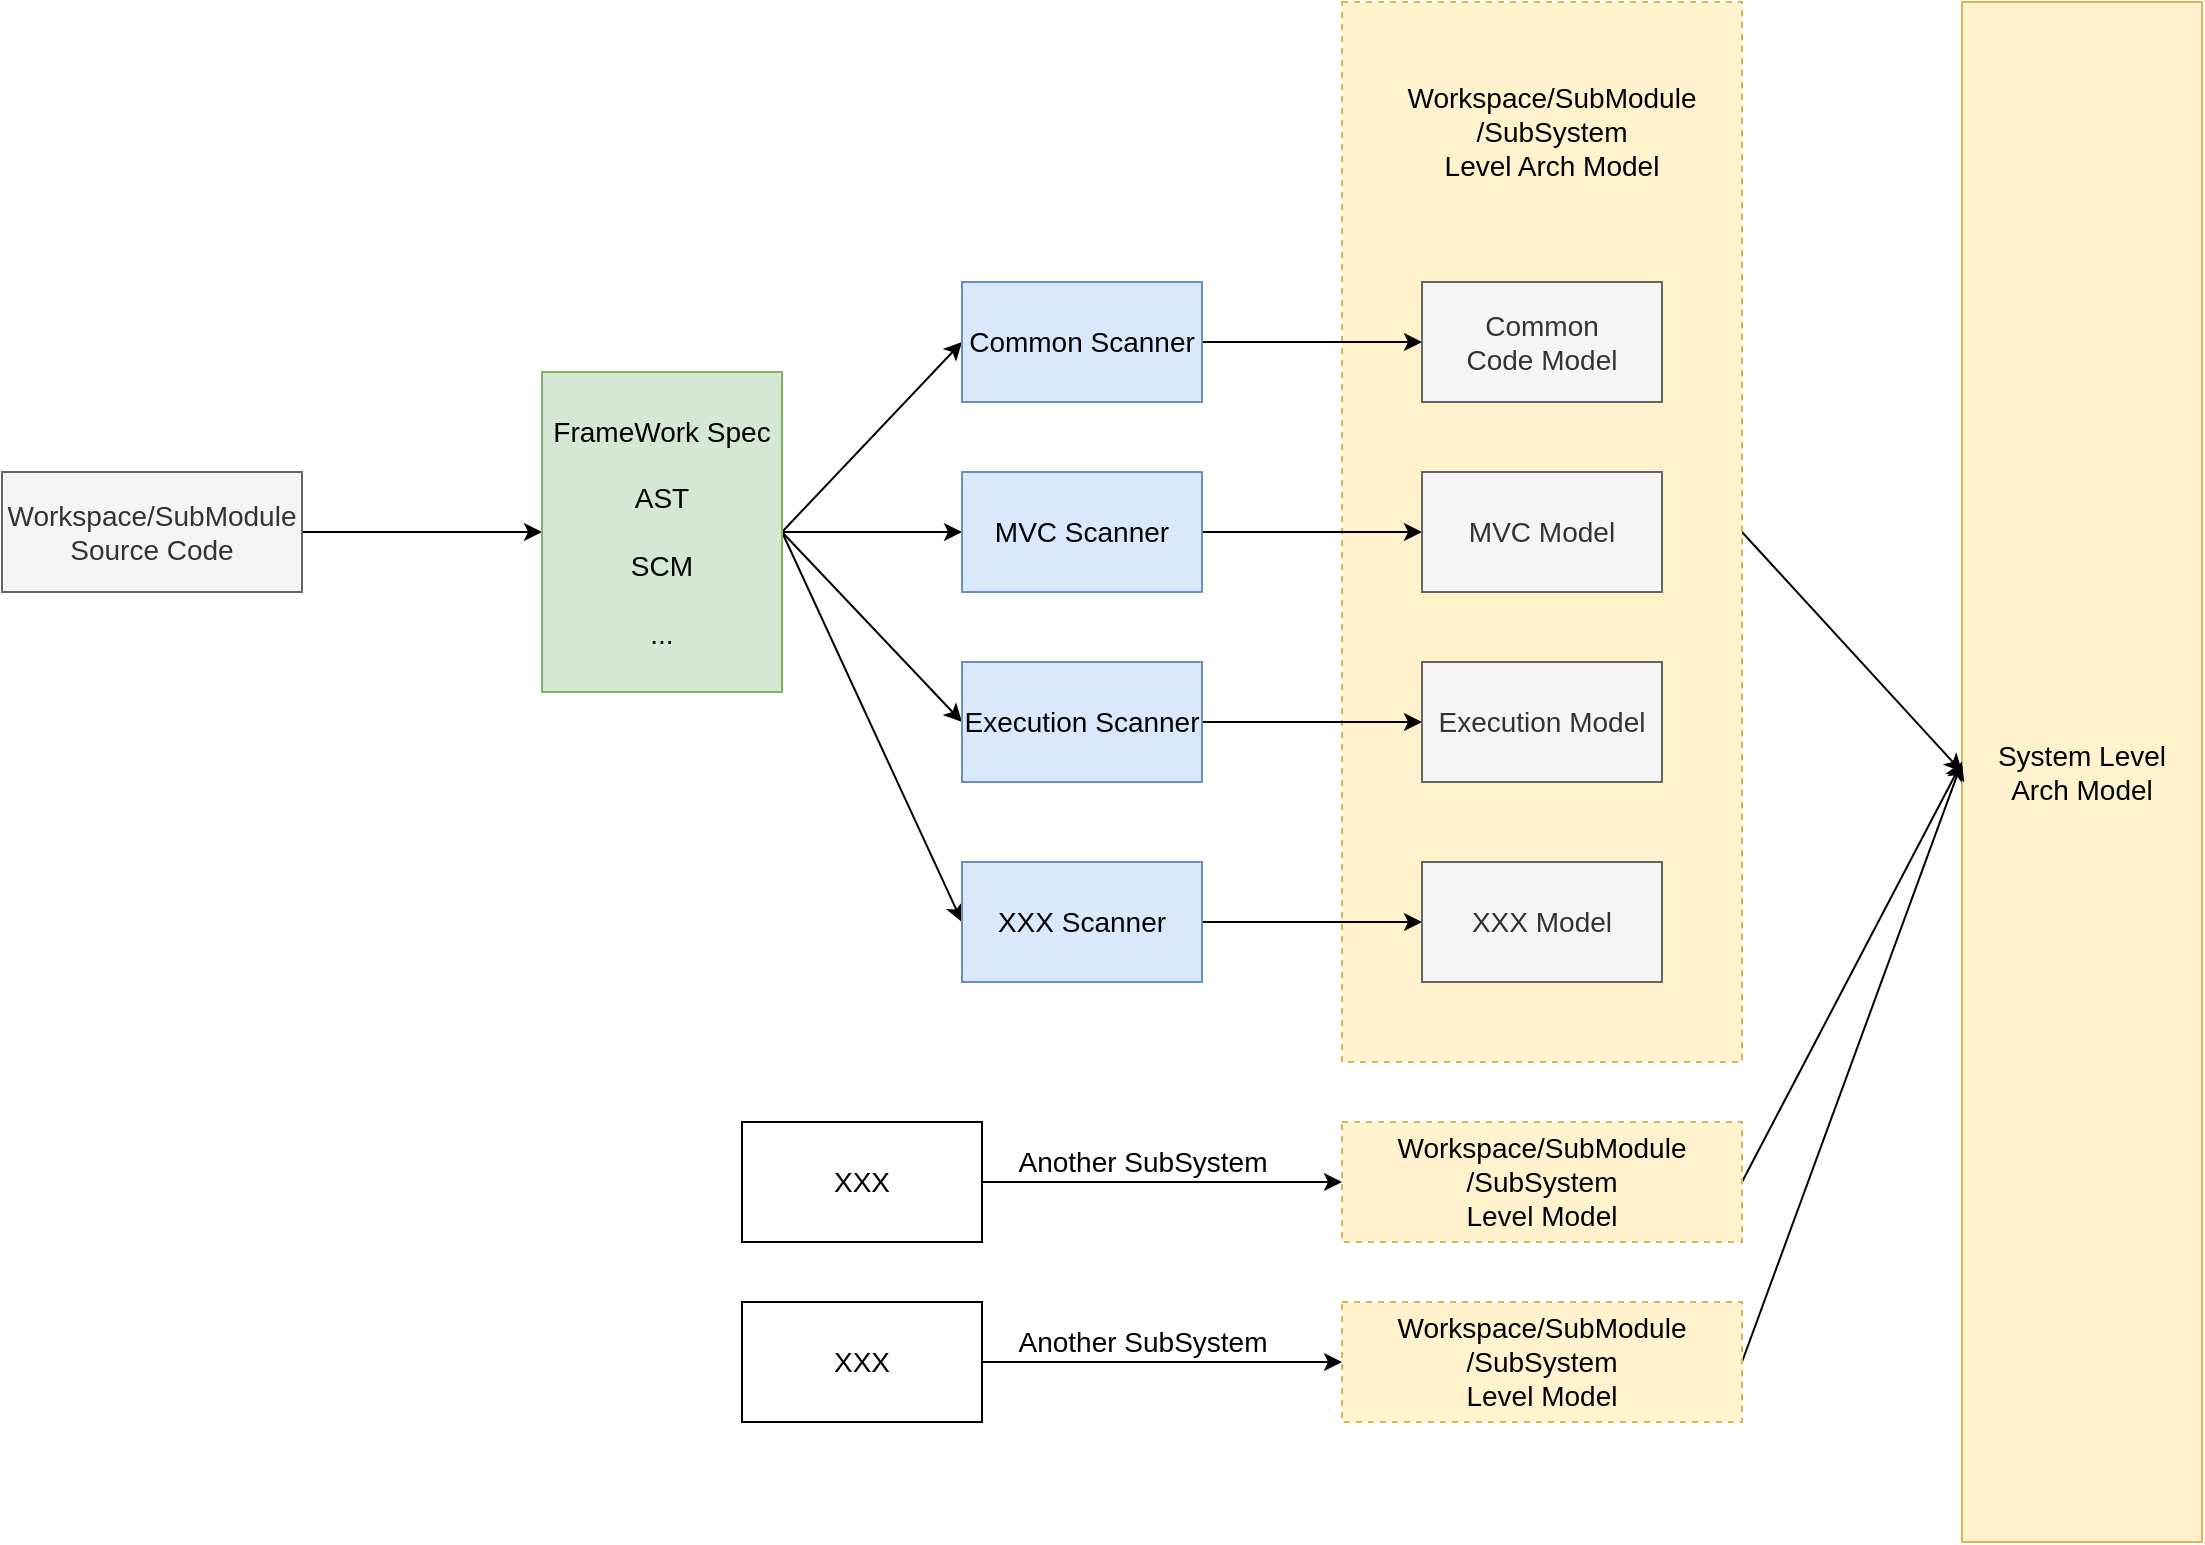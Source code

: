 <mxfile version="18.0.1" type="device"><diagram id="eLxKSzu5nlJd8sbVvTnc" name="第 1 页"><mxGraphModel dx="1318" dy="2013" grid="1" gridSize="10" guides="1" tooltips="1" connect="1" arrows="1" fold="1" page="1" pageScale="1" pageWidth="850" pageHeight="1100" math="0" shadow="0"><root><mxCell id="0"/><mxCell id="1" parent="0"/><mxCell id="FBcD4KvyNxfoq-JVn1yi-28" style="edgeStyle=none;rounded=0;orthogonalLoop=1;jettySize=auto;html=1;exitX=1;exitY=0.5;exitDx=0;exitDy=0;entryX=0;entryY=0.5;entryDx=0;entryDy=0;fontSize=14;" edge="1" parent="1" source="FBcD4KvyNxfoq-JVn1yi-20" target="FBcD4KvyNxfoq-JVn1yi-23"><mxGeometry relative="1" as="geometry"/></mxCell><mxCell id="FBcD4KvyNxfoq-JVn1yi-20" value="" style="rounded=0;whiteSpace=wrap;html=1;dashed=1;fontSize=14;fillColor=#fff2cc;strokeColor=#d6b656;" vertex="1" parent="1"><mxGeometry x="680" y="-100" width="200" height="530" as="geometry"/></mxCell><mxCell id="FBcD4KvyNxfoq-JVn1yi-3" style="edgeStyle=orthogonalEdgeStyle;rounded=0;orthogonalLoop=1;jettySize=auto;html=1;exitX=1;exitY=0.5;exitDx=0;exitDy=0;fontSize=14;" edge="1" parent="1" source="FBcD4KvyNxfoq-JVn1yi-1" target="FBcD4KvyNxfoq-JVn1yi-2"><mxGeometry relative="1" as="geometry"/></mxCell><mxCell id="FBcD4KvyNxfoq-JVn1yi-1" value="Workspace/SubModule&lt;br style=&quot;font-size: 14px;&quot;&gt;Source Code" style="rounded=0;whiteSpace=wrap;html=1;fontSize=14;fillColor=#f5f5f5;fontColor=#333333;strokeColor=#666666;" vertex="1" parent="1"><mxGeometry x="10" y="135" width="150" height="60" as="geometry"/></mxCell><mxCell id="FBcD4KvyNxfoq-JVn1yi-7" style="rounded=0;orthogonalLoop=1;jettySize=auto;html=1;exitX=1;exitY=0.5;exitDx=0;exitDy=0;entryX=0;entryY=0.5;entryDx=0;entryDy=0;fontSize=14;" edge="1" parent="1" source="FBcD4KvyNxfoq-JVn1yi-2" target="FBcD4KvyNxfoq-JVn1yi-4"><mxGeometry relative="1" as="geometry"/></mxCell><mxCell id="FBcD4KvyNxfoq-JVn1yi-8" style="edgeStyle=none;rounded=0;orthogonalLoop=1;jettySize=auto;html=1;exitX=1;exitY=0.5;exitDx=0;exitDy=0;fontSize=14;" edge="1" parent="1" source="FBcD4KvyNxfoq-JVn1yi-2" target="FBcD4KvyNxfoq-JVn1yi-5"><mxGeometry relative="1" as="geometry"/></mxCell><mxCell id="FBcD4KvyNxfoq-JVn1yi-9" style="edgeStyle=none;rounded=0;orthogonalLoop=1;jettySize=auto;html=1;exitX=1;exitY=0.5;exitDx=0;exitDy=0;entryX=0;entryY=0.5;entryDx=0;entryDy=0;fontSize=14;" edge="1" parent="1" source="FBcD4KvyNxfoq-JVn1yi-2" target="FBcD4KvyNxfoq-JVn1yi-6"><mxGeometry relative="1" as="geometry"/></mxCell><mxCell id="FBcD4KvyNxfoq-JVn1yi-16" style="edgeStyle=none;rounded=0;orthogonalLoop=1;jettySize=auto;html=1;exitX=1;exitY=0.5;exitDx=0;exitDy=0;entryX=0;entryY=0.5;entryDx=0;entryDy=0;fontSize=14;" edge="1" parent="1" source="FBcD4KvyNxfoq-JVn1yi-2" target="FBcD4KvyNxfoq-JVn1yi-17"><mxGeometry relative="1" as="geometry"><mxPoint x="490" y="360" as="targetPoint"/></mxGeometry></mxCell><mxCell id="FBcD4KvyNxfoq-JVn1yi-2" value="FrameWork Spec&lt;br style=&quot;font-size: 14px;&quot;&gt;&lt;br style=&quot;font-size: 14px;&quot;&gt;AST&lt;br style=&quot;font-size: 14px;&quot;&gt;&lt;br style=&quot;font-size: 14px;&quot;&gt;SCM&lt;br&gt;&lt;br&gt;..." style="rounded=0;whiteSpace=wrap;html=1;fontSize=14;fillColor=#d5e8d4;strokeColor=#82b366;" vertex="1" parent="1"><mxGeometry x="280" y="85" width="120" height="160" as="geometry"/></mxCell><mxCell id="FBcD4KvyNxfoq-JVn1yi-10" style="edgeStyle=none;rounded=0;orthogonalLoop=1;jettySize=auto;html=1;exitX=1;exitY=0.5;exitDx=0;exitDy=0;entryX=0;entryY=0.5;entryDx=0;entryDy=0;fontSize=14;" edge="1" parent="1" source="FBcD4KvyNxfoq-JVn1yi-4" target="FBcD4KvyNxfoq-JVn1yi-14"><mxGeometry relative="1" as="geometry"><mxPoint x="720" y="55" as="targetPoint"/></mxGeometry></mxCell><mxCell id="FBcD4KvyNxfoq-JVn1yi-4" value="Common Scanner" style="rounded=0;whiteSpace=wrap;html=1;fontSize=14;fillColor=#dae8fc;strokeColor=#6c8ebf;" vertex="1" parent="1"><mxGeometry x="490" y="40" width="120" height="60" as="geometry"/></mxCell><mxCell id="FBcD4KvyNxfoq-JVn1yi-11" style="edgeStyle=none;rounded=0;orthogonalLoop=1;jettySize=auto;html=1;exitX=1;exitY=0.5;exitDx=0;exitDy=0;fontSize=14;" edge="1" parent="1" source="FBcD4KvyNxfoq-JVn1yi-5"><mxGeometry relative="1" as="geometry"><mxPoint x="720" y="165" as="targetPoint"/></mxGeometry></mxCell><mxCell id="FBcD4KvyNxfoq-JVn1yi-5" value="MVC Scanner" style="rounded=0;whiteSpace=wrap;html=1;fontSize=14;fillColor=#dae8fc;strokeColor=#6c8ebf;" vertex="1" parent="1"><mxGeometry x="490" y="135" width="120" height="60" as="geometry"/></mxCell><mxCell id="FBcD4KvyNxfoq-JVn1yi-12" style="edgeStyle=none;rounded=0;orthogonalLoop=1;jettySize=auto;html=1;exitX=1;exitY=0.5;exitDx=0;exitDy=0;fontSize=14;" edge="1" parent="1" source="FBcD4KvyNxfoq-JVn1yi-6"><mxGeometry relative="1" as="geometry"><mxPoint x="720" y="260" as="targetPoint"/></mxGeometry></mxCell><mxCell id="FBcD4KvyNxfoq-JVn1yi-6" value="Execution Scanner" style="rounded=0;whiteSpace=wrap;html=1;fontSize=14;fillColor=#dae8fc;strokeColor=#6c8ebf;" vertex="1" parent="1"><mxGeometry x="490" y="230" width="120" height="60" as="geometry"/></mxCell><mxCell id="FBcD4KvyNxfoq-JVn1yi-13" value="MVC Model" style="rounded=0;whiteSpace=wrap;html=1;fontSize=14;fillColor=#f5f5f5;fontColor=#333333;strokeColor=#666666;" vertex="1" parent="1"><mxGeometry x="720" y="135" width="120" height="60" as="geometry"/></mxCell><mxCell id="FBcD4KvyNxfoq-JVn1yi-14" value="Common &lt;br style=&quot;font-size: 14px;&quot;&gt;Code Model" style="rounded=0;whiteSpace=wrap;html=1;fontSize=14;fillColor=#f5f5f5;fontColor=#333333;strokeColor=#666666;" vertex="1" parent="1"><mxGeometry x="720" y="40" width="120" height="60" as="geometry"/></mxCell><mxCell id="FBcD4KvyNxfoq-JVn1yi-15" value="Execution Model" style="rounded=0;whiteSpace=wrap;html=1;fontSize=14;fillColor=#f5f5f5;fontColor=#333333;strokeColor=#666666;" vertex="1" parent="1"><mxGeometry x="720" y="230" width="120" height="60" as="geometry"/></mxCell><mxCell id="FBcD4KvyNxfoq-JVn1yi-19" style="edgeStyle=none;rounded=0;orthogonalLoop=1;jettySize=auto;html=1;exitX=1;exitY=0.5;exitDx=0;exitDy=0;fontSize=14;" edge="1" parent="1" source="FBcD4KvyNxfoq-JVn1yi-17" target="FBcD4KvyNxfoq-JVn1yi-18"><mxGeometry relative="1" as="geometry"/></mxCell><mxCell id="FBcD4KvyNxfoq-JVn1yi-17" value="XXX Scanner" style="rounded=0;whiteSpace=wrap;html=1;fontSize=14;fillColor=#dae8fc;strokeColor=#6c8ebf;" vertex="1" parent="1"><mxGeometry x="490" y="330" width="120" height="60" as="geometry"/></mxCell><mxCell id="FBcD4KvyNxfoq-JVn1yi-18" value="XXX Model" style="rounded=0;whiteSpace=wrap;html=1;fontSize=14;fillColor=#f5f5f5;fontColor=#333333;strokeColor=#666666;" vertex="1" parent="1"><mxGeometry x="720" y="330" width="120" height="60" as="geometry"/></mxCell><mxCell id="FBcD4KvyNxfoq-JVn1yi-21" value="Workspace/SubModule&lt;br style=&quot;font-size: 14px;&quot;&gt;/SubSystem&lt;br style=&quot;font-size: 14px;&quot;&gt;Level Arch Model" style="text;html=1;strokeColor=none;fillColor=none;align=center;verticalAlign=middle;whiteSpace=wrap;rounded=0;dashed=1;fontSize=14;" vertex="1" parent="1"><mxGeometry x="710" y="-50" width="150" height="30" as="geometry"/></mxCell><mxCell id="FBcD4KvyNxfoq-JVn1yi-22" style="edgeStyle=none;rounded=0;orthogonalLoop=1;jettySize=auto;html=1;exitX=0.5;exitY=1;exitDx=0;exitDy=0;fontSize=14;" edge="1" parent="1" source="FBcD4KvyNxfoq-JVn1yi-20" target="FBcD4KvyNxfoq-JVn1yi-20"><mxGeometry relative="1" as="geometry"/></mxCell><mxCell id="FBcD4KvyNxfoq-JVn1yi-23" value="System Level&lt;br style=&quot;font-size: 14px;&quot;&gt;Arch Model" style="rounded=0;whiteSpace=wrap;html=1;fontSize=14;fillColor=#fff2cc;strokeColor=#d6b656;" vertex="1" parent="1"><mxGeometry x="990" y="-100" width="120" height="770" as="geometry"/></mxCell><mxCell id="FBcD4KvyNxfoq-JVn1yi-29" style="edgeStyle=none;rounded=0;orthogonalLoop=1;jettySize=auto;html=1;exitX=1;exitY=0.5;exitDx=0;exitDy=0;fontSize=14;" edge="1" parent="1" source="FBcD4KvyNxfoq-JVn1yi-26"><mxGeometry relative="1" as="geometry"><mxPoint x="990" y="280" as="targetPoint"/></mxGeometry></mxCell><mxCell id="FBcD4KvyNxfoq-JVn1yi-31" style="edgeStyle=none;rounded=0;orthogonalLoop=1;jettySize=auto;html=1;exitX=0;exitY=0.5;exitDx=0;exitDy=0;startArrow=classic;startFill=1;endArrow=none;endFill=0;fontSize=14;" edge="1" parent="1" source="FBcD4KvyNxfoq-JVn1yi-26"><mxGeometry relative="1" as="geometry"><mxPoint x="500" y="490" as="targetPoint"/></mxGeometry></mxCell><mxCell id="FBcD4KvyNxfoq-JVn1yi-26" value="&lt;div style=&quot;font-size: 14px;&quot;&gt;Workspace/SubModule&lt;/div&gt;&lt;div style=&quot;font-size: 14px;&quot;&gt;/SubSystem&lt;/div&gt;&lt;div style=&quot;font-size: 14px;&quot;&gt;Level Model&lt;/div&gt;" style="rounded=0;whiteSpace=wrap;html=1;dashed=1;fontSize=14;fillColor=#fff2cc;strokeColor=#d6b656;" vertex="1" parent="1"><mxGeometry x="680" y="460" width="200" height="60" as="geometry"/></mxCell><mxCell id="FBcD4KvyNxfoq-JVn1yi-30" style="edgeStyle=none;rounded=0;orthogonalLoop=1;jettySize=auto;html=1;exitX=1;exitY=0.5;exitDx=0;exitDy=0;fontSize=14;" edge="1" parent="1" source="FBcD4KvyNxfoq-JVn1yi-27"><mxGeometry relative="1" as="geometry"><mxPoint x="990" y="280" as="targetPoint"/></mxGeometry></mxCell><mxCell id="FBcD4KvyNxfoq-JVn1yi-32" style="edgeStyle=none;rounded=0;orthogonalLoop=1;jettySize=auto;html=1;exitX=0;exitY=0.5;exitDx=0;exitDy=0;startArrow=classic;startFill=1;endArrow=none;endFill=0;fontSize=14;" edge="1" parent="1" source="FBcD4KvyNxfoq-JVn1yi-27"><mxGeometry relative="1" as="geometry"><mxPoint x="500" y="580" as="targetPoint"/></mxGeometry></mxCell><mxCell id="FBcD4KvyNxfoq-JVn1yi-27" value="&lt;div style=&quot;font-size: 14px;&quot;&gt;Workspace/SubModule&lt;/div&gt;&lt;div style=&quot;font-size: 14px;&quot;&gt;/SubSystem&lt;/div&gt;&lt;div style=&quot;font-size: 14px;&quot;&gt;Level Model&lt;/div&gt;" style="rounded=0;whiteSpace=wrap;html=1;dashed=1;fontSize=14;fillColor=#fff2cc;strokeColor=#d6b656;" vertex="1" parent="1"><mxGeometry x="680" y="550" width="200" height="60" as="geometry"/></mxCell><mxCell id="FBcD4KvyNxfoq-JVn1yi-33" value="Another SubSystem" style="text;html=1;align=center;verticalAlign=middle;resizable=0;points=[];autosize=1;strokeColor=none;fillColor=none;fontSize=14;" vertex="1" parent="1"><mxGeometry x="510" y="470" width="140" height="20" as="geometry"/></mxCell><mxCell id="FBcD4KvyNxfoq-JVn1yi-34" value="Another SubSystem" style="text;html=1;align=center;verticalAlign=middle;resizable=0;points=[];autosize=1;strokeColor=none;fillColor=none;fontSize=14;" vertex="1" parent="1"><mxGeometry x="510" y="560" width="140" height="20" as="geometry"/></mxCell><mxCell id="FBcD4KvyNxfoq-JVn1yi-35" value="XXX" style="rounded=0;whiteSpace=wrap;html=1;fontSize=14;" vertex="1" parent="1"><mxGeometry x="380" y="460" width="120" height="60" as="geometry"/></mxCell><mxCell id="FBcD4KvyNxfoq-JVn1yi-36" value="XXX" style="rounded=0;whiteSpace=wrap;html=1;fontSize=14;" vertex="1" parent="1"><mxGeometry x="380" y="550" width="120" height="60" as="geometry"/></mxCell></root></mxGraphModel></diagram></mxfile>